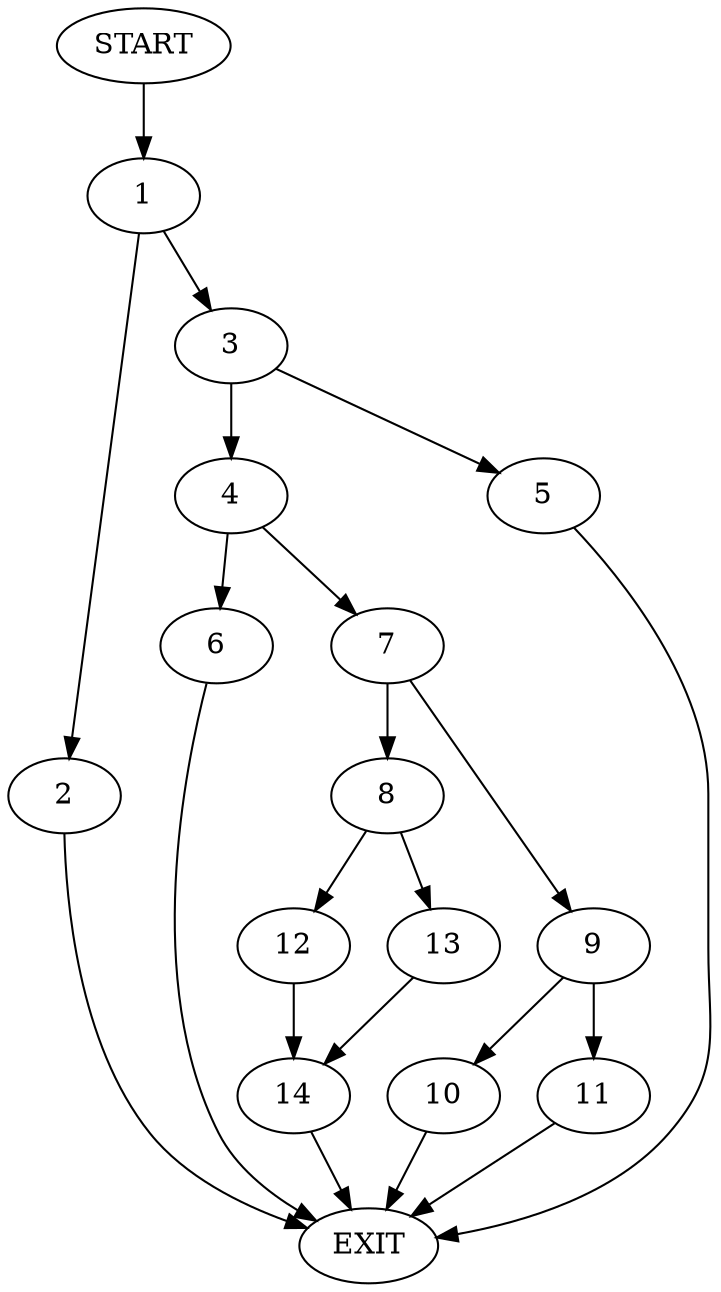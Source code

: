 digraph {
0 [label="START"]
15 [label="EXIT"]
0 -> 1
1 -> 2
1 -> 3
2 -> 15
3 -> 4
3 -> 5
5 -> 15
4 -> 6
4 -> 7
7 -> 8
7 -> 9
6 -> 15
9 -> 10
9 -> 11
8 -> 12
8 -> 13
11 -> 15
10 -> 15
13 -> 14
12 -> 14
14 -> 15
}
